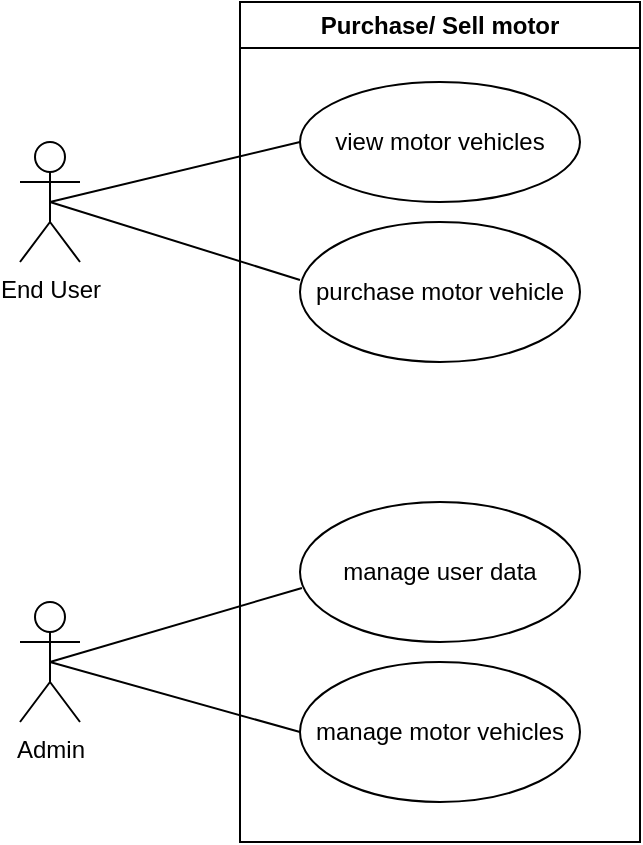 <mxfile version="24.7.6">
  <diagram name="Page-1" id="6Xx1lABy-8DIot1MOwMg">
    <mxGraphModel dx="880" dy="468" grid="1" gridSize="10" guides="1" tooltips="1" connect="1" arrows="1" fold="1" page="1" pageScale="1" pageWidth="850" pageHeight="1100" math="0" shadow="0">
      <root>
        <mxCell id="0" />
        <mxCell id="1" parent="0" />
        <mxCell id="qjTfQk-2MDzsnX-JJMLC-1" value="End User" style="shape=umlActor;verticalLabelPosition=bottom;verticalAlign=top;html=1;outlineConnect=0;" vertex="1" parent="1">
          <mxGeometry x="80" y="140" width="30" height="60" as="geometry" />
        </mxCell>
        <mxCell id="qjTfQk-2MDzsnX-JJMLC-2" value="Purchase/ Sell motor" style="swimlane;whiteSpace=wrap;html=1;" vertex="1" parent="1">
          <mxGeometry x="190" y="70" width="200" height="420" as="geometry" />
        </mxCell>
        <mxCell id="qjTfQk-2MDzsnX-JJMLC-8" value="view motor vehicles" style="ellipse;whiteSpace=wrap;html=1;" vertex="1" parent="qjTfQk-2MDzsnX-JJMLC-2">
          <mxGeometry x="30" y="40" width="140" height="60" as="geometry" />
        </mxCell>
        <mxCell id="qjTfQk-2MDzsnX-JJMLC-9" value="purchase motor vehicle" style="ellipse;whiteSpace=wrap;html=1;" vertex="1" parent="qjTfQk-2MDzsnX-JJMLC-2">
          <mxGeometry x="30" y="110" width="140" height="70" as="geometry" />
        </mxCell>
        <mxCell id="qjTfQk-2MDzsnX-JJMLC-10" value="manage user data" style="ellipse;whiteSpace=wrap;html=1;" vertex="1" parent="qjTfQk-2MDzsnX-JJMLC-2">
          <mxGeometry x="30" y="250" width="140" height="70" as="geometry" />
        </mxCell>
        <mxCell id="qjTfQk-2MDzsnX-JJMLC-11" value="manage motor vehicles" style="ellipse;whiteSpace=wrap;html=1;" vertex="1" parent="qjTfQk-2MDzsnX-JJMLC-2">
          <mxGeometry x="30" y="330" width="140" height="70" as="geometry" />
        </mxCell>
        <mxCell id="qjTfQk-2MDzsnX-JJMLC-13" value="" style="endArrow=none;html=1;rounded=0;exitX=0.5;exitY=0.5;exitDx=0;exitDy=0;exitPerimeter=0;" edge="1" parent="qjTfQk-2MDzsnX-JJMLC-2" source="qjTfQk-2MDzsnX-JJMLC-1">
          <mxGeometry width="50" height="50" relative="1" as="geometry">
            <mxPoint x="-20" y="120" as="sourcePoint" />
            <mxPoint x="30" y="70" as="targetPoint" />
          </mxGeometry>
        </mxCell>
        <mxCell id="qjTfQk-2MDzsnX-JJMLC-6" value="Admin" style="shape=umlActor;verticalLabelPosition=bottom;verticalAlign=top;html=1;outlineConnect=0;" vertex="1" parent="1">
          <mxGeometry x="80" y="370" width="30" height="60" as="geometry" />
        </mxCell>
        <mxCell id="qjTfQk-2MDzsnX-JJMLC-14" value="" style="endArrow=none;html=1;rounded=0;exitX=0.5;exitY=0.5;exitDx=0;exitDy=0;exitPerimeter=0;" edge="1" parent="1" source="qjTfQk-2MDzsnX-JJMLC-1">
          <mxGeometry width="50" height="50" relative="1" as="geometry">
            <mxPoint x="105" y="180" as="sourcePoint" />
            <mxPoint x="220" y="209" as="targetPoint" />
          </mxGeometry>
        </mxCell>
        <mxCell id="qjTfQk-2MDzsnX-JJMLC-15" value="" style="endArrow=none;html=1;rounded=0;entryX=0.007;entryY=0.614;entryDx=0;entryDy=0;entryPerimeter=0;exitX=0.5;exitY=0.5;exitDx=0;exitDy=0;exitPerimeter=0;" edge="1" parent="1" source="qjTfQk-2MDzsnX-JJMLC-6" target="qjTfQk-2MDzsnX-JJMLC-10">
          <mxGeometry width="50" height="50" relative="1" as="geometry">
            <mxPoint x="90" y="400" as="sourcePoint" />
            <mxPoint x="215" y="370" as="targetPoint" />
          </mxGeometry>
        </mxCell>
        <mxCell id="qjTfQk-2MDzsnX-JJMLC-16" value="" style="endArrow=none;html=1;rounded=0;entryX=0;entryY=0.5;entryDx=0;entryDy=0;exitX=0.5;exitY=0.5;exitDx=0;exitDy=0;exitPerimeter=0;" edge="1" parent="1" source="qjTfQk-2MDzsnX-JJMLC-6" target="qjTfQk-2MDzsnX-JJMLC-11">
          <mxGeometry width="50" height="50" relative="1" as="geometry">
            <mxPoint x="105" y="410" as="sourcePoint" />
            <mxPoint x="231" y="373" as="targetPoint" />
          </mxGeometry>
        </mxCell>
      </root>
    </mxGraphModel>
  </diagram>
</mxfile>
